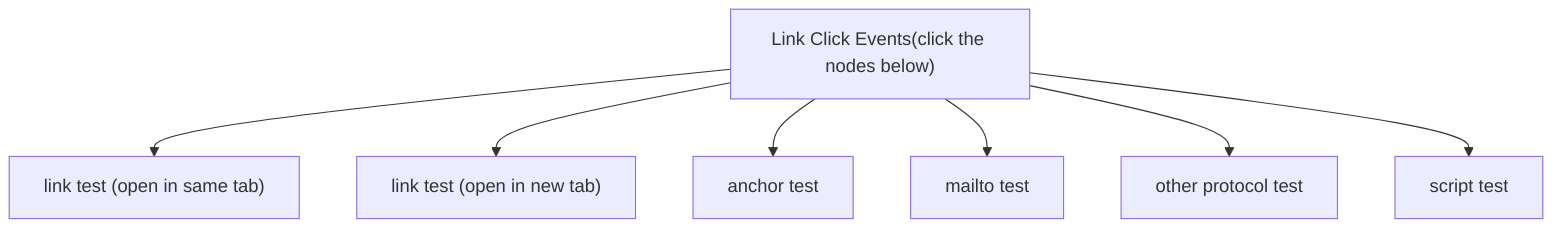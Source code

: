flowchart TB
    TITLE["Link Click Events(click the nodes below)"]
    A["link test (open in same tab)"]
    B["link test (open in new tab)"]
    C[anchor test]
    D[mailto test]
    E[other protocol test]
    F[script test]
    TITLE --> A & B & C & D & E & F
    click A "https://mermaid-js.github.io/mermaid/#/" "link test (open in same tab)"
    click B "https://mermaid-js.github.io/mermaid/#/" "link test (open in new tab)" _blank
    click C "#link-clicked"
    click D "mailto:user@user.user" "mailto test"
    click E "notes://do-your-thing/id" "other protocol test"
    click F "javascript:alert('test')" "script test"